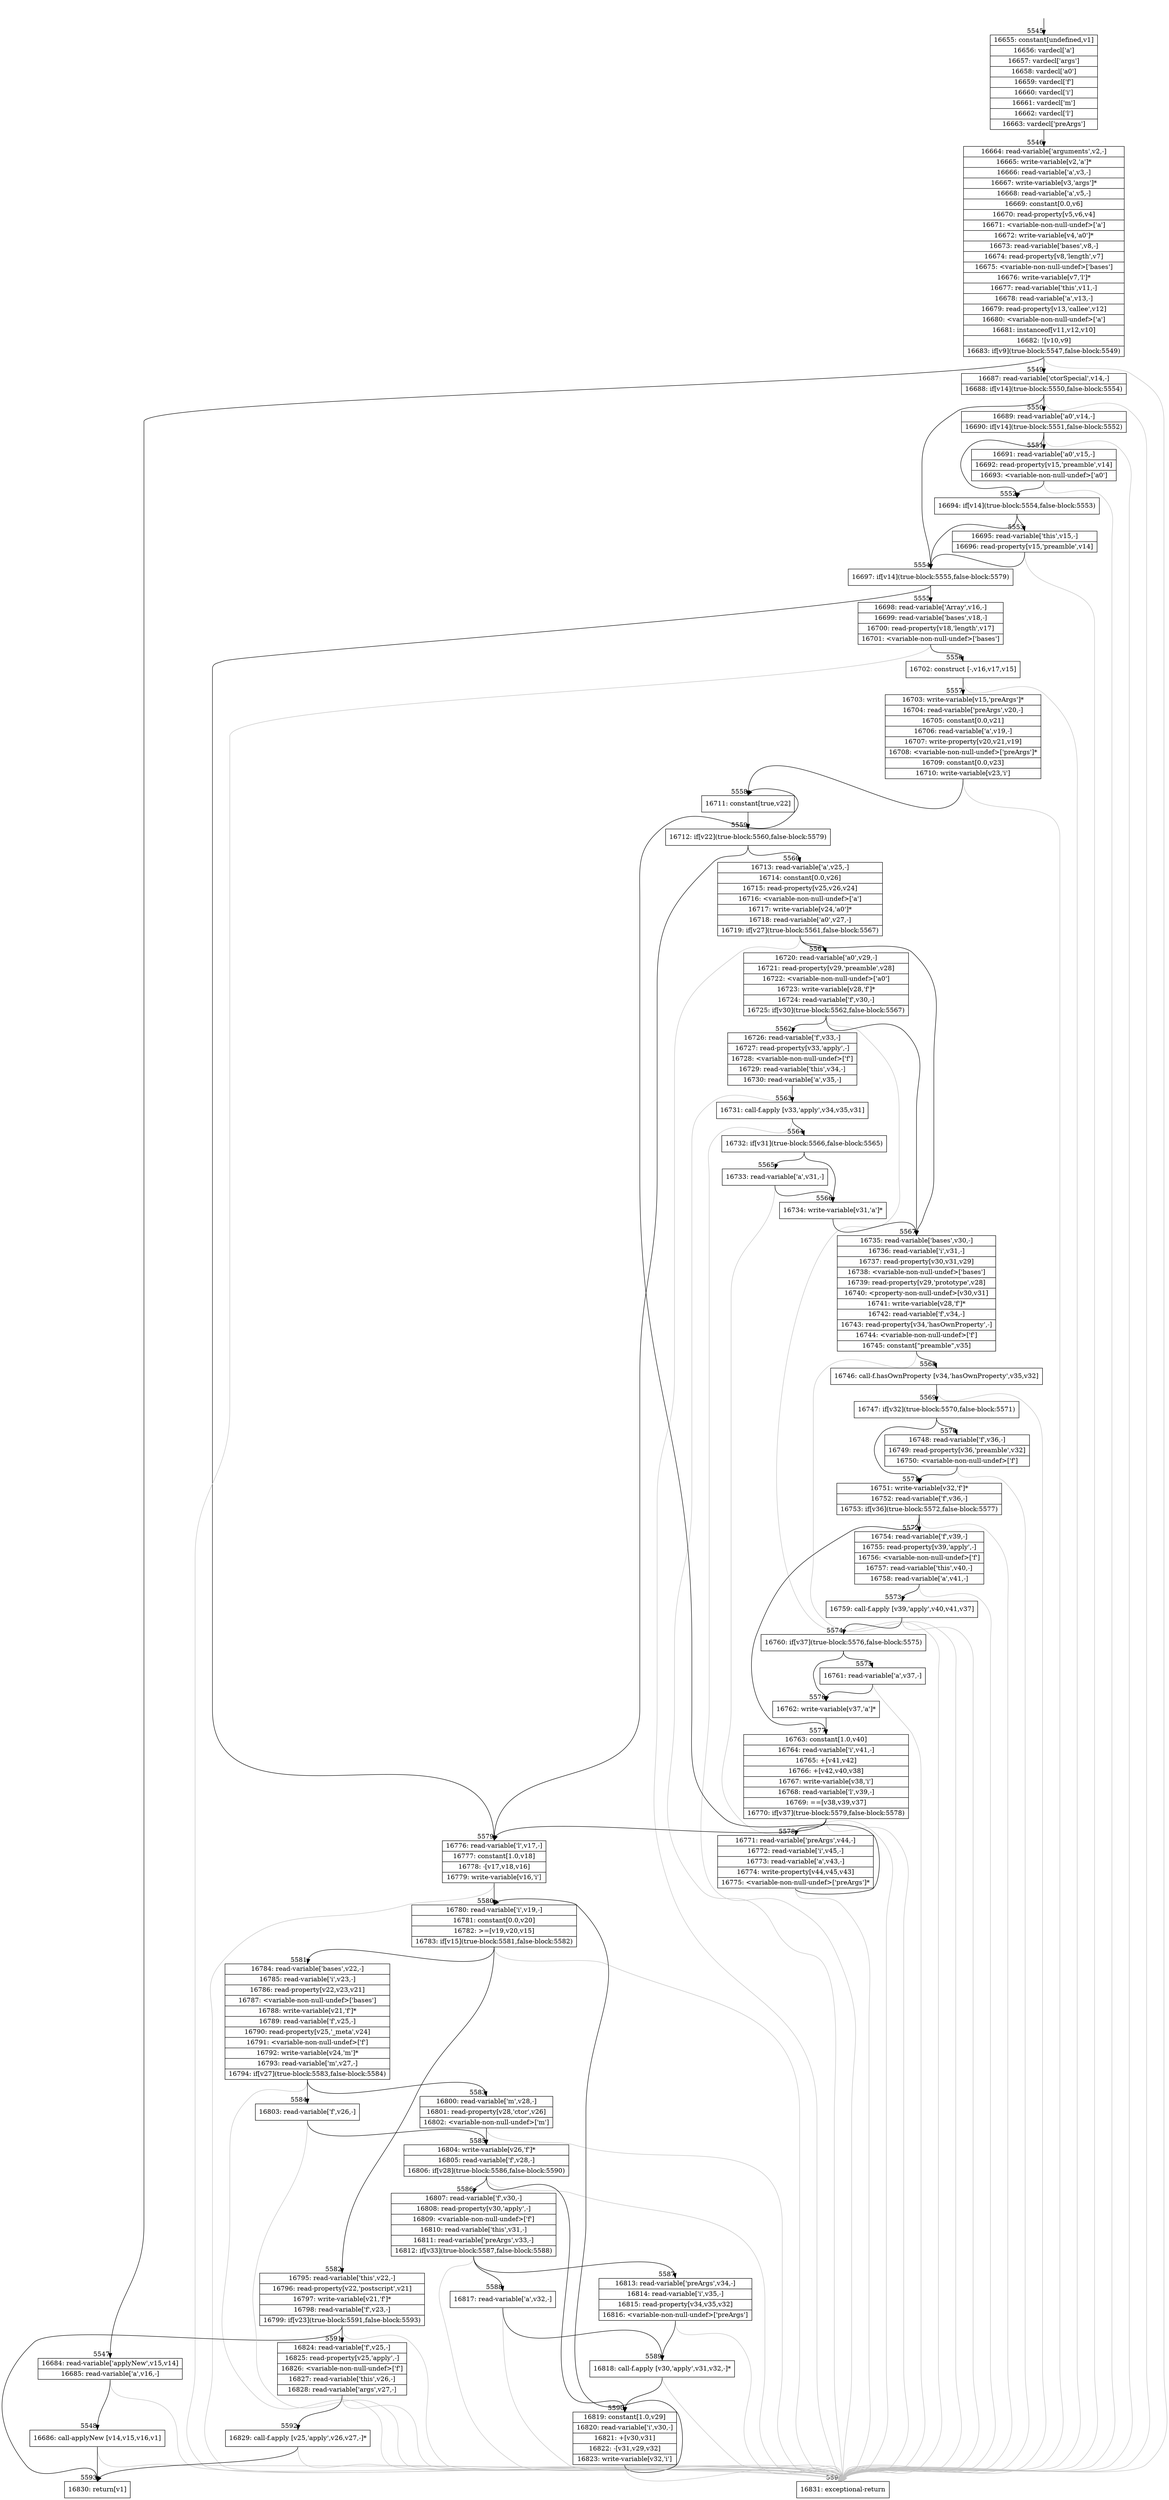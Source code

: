 digraph {
rankdir="TD"
BB_entry383[shape=none,label=""];
BB_entry383 -> BB5545 [tailport=s, headport=n, headlabel="    5545"]
BB5545 [shape=record label="{16655: constant[undefined,v1]|16656: vardecl['a']|16657: vardecl['args']|16658: vardecl['a0']|16659: vardecl['f']|16660: vardecl['i']|16661: vardecl['m']|16662: vardecl['l']|16663: vardecl['preArgs']}" ] 
BB5545 -> BB5546 [tailport=s, headport=n, headlabel="      5546"]
BB5546 [shape=record label="{16664: read-variable['arguments',v2,-]|16665: write-variable[v2,'a']*|16666: read-variable['a',v3,-]|16667: write-variable[v3,'args']*|16668: read-variable['a',v5,-]|16669: constant[0.0,v6]|16670: read-property[v5,v6,v4]|16671: \<variable-non-null-undef\>['a']|16672: write-variable[v4,'a0']*|16673: read-variable['bases',v8,-]|16674: read-property[v8,'length',v7]|16675: \<variable-non-null-undef\>['bases']|16676: write-variable[v7,'l']*|16677: read-variable['this',v11,-]|16678: read-variable['a',v13,-]|16679: read-property[v13,'callee',v12]|16680: \<variable-non-null-undef\>['a']|16681: instanceof[v11,v12,v10]|16682: ![v10,v9]|16683: if[v9](true-block:5547,false-block:5549)}" ] 
BB5546 -> BB5547 [tailport=s, headport=n, headlabel="      5547"]
BB5546 -> BB5549 [tailport=s, headport=n, headlabel="      5549"]
BB5546 -> BB5594 [tailport=s, headport=n, color=gray, headlabel="      5594"]
BB5547 [shape=record label="{16684: read-variable['applyNew',v15,v14]|16685: read-variable['a',v16,-]}" ] 
BB5547 -> BB5548 [tailport=s, headport=n, headlabel="      5548"]
BB5547 -> BB5594 [tailport=s, headport=n, color=gray]
BB5548 [shape=record label="{16686: call-applyNew [v14,v15,v16,v1]}" ] 
BB5548 -> BB5593 [tailport=s, headport=n, headlabel="      5593"]
BB5548 -> BB5594 [tailport=s, headport=n, color=gray]
BB5549 [shape=record label="{16687: read-variable['ctorSpecial',v14,-]|16688: if[v14](true-block:5550,false-block:5554)}" ] 
BB5549 -> BB5554 [tailport=s, headport=n, headlabel="      5554"]
BB5549 -> BB5550 [tailport=s, headport=n, headlabel="      5550"]
BB5549 -> BB5594 [tailport=s, headport=n, color=gray]
BB5550 [shape=record label="{16689: read-variable['a0',v14,-]|16690: if[v14](true-block:5551,false-block:5552)}" ] 
BB5550 -> BB5552 [tailport=s, headport=n, headlabel="      5552"]
BB5550 -> BB5551 [tailport=s, headport=n, headlabel="      5551"]
BB5550 -> BB5594 [tailport=s, headport=n, color=gray]
BB5551 [shape=record label="{16691: read-variable['a0',v15,-]|16692: read-property[v15,'preamble',v14]|16693: \<variable-non-null-undef\>['a0']}" ] 
BB5551 -> BB5552 [tailport=s, headport=n]
BB5551 -> BB5594 [tailport=s, headport=n, color=gray]
BB5552 [shape=record label="{16694: if[v14](true-block:5554,false-block:5553)}" ] 
BB5552 -> BB5554 [tailport=s, headport=n]
BB5552 -> BB5553 [tailport=s, headport=n, headlabel="      5553"]
BB5553 [shape=record label="{16695: read-variable['this',v15,-]|16696: read-property[v15,'preamble',v14]}" ] 
BB5553 -> BB5554 [tailport=s, headport=n]
BB5553 -> BB5594 [tailport=s, headport=n, color=gray]
BB5554 [shape=record label="{16697: if[v14](true-block:5555,false-block:5579)}" ] 
BB5554 -> BB5555 [tailport=s, headport=n, headlabel="      5555"]
BB5554 -> BB5579 [tailport=s, headport=n, headlabel="      5579"]
BB5555 [shape=record label="{16698: read-variable['Array',v16,-]|16699: read-variable['bases',v18,-]|16700: read-property[v18,'length',v17]|16701: \<variable-non-null-undef\>['bases']}" ] 
BB5555 -> BB5556 [tailport=s, headport=n, headlabel="      5556"]
BB5555 -> BB5594 [tailport=s, headport=n, color=gray]
BB5556 [shape=record label="{16702: construct [-,v16,v17,v15]}" ] 
BB5556 -> BB5557 [tailport=s, headport=n, headlabel="      5557"]
BB5556 -> BB5594 [tailport=s, headport=n, color=gray]
BB5557 [shape=record label="{16703: write-variable[v15,'preArgs']*|16704: read-variable['preArgs',v20,-]|16705: constant[0.0,v21]|16706: read-variable['a',v19,-]|16707: write-property[v20,v21,v19]|16708: \<variable-non-null-undef\>['preArgs']*|16709: constant[0.0,v23]|16710: write-variable[v23,'i']}" ] 
BB5557 -> BB5558 [tailport=s, headport=n, headlabel="      5558"]
BB5557 -> BB5594 [tailport=s, headport=n, color=gray]
BB5558 [shape=record label="{16711: constant[true,v22]}" ] 
BB5558 -> BB5559 [tailport=s, headport=n, headlabel="      5559"]
BB5559 [shape=record label="{16712: if[v22](true-block:5560,false-block:5579)}" ] 
BB5559 -> BB5560 [tailport=s, headport=n, headlabel="      5560"]
BB5559 -> BB5579 [tailport=s, headport=n]
BB5560 [shape=record label="{16713: read-variable['a',v25,-]|16714: constant[0.0,v26]|16715: read-property[v25,v26,v24]|16716: \<variable-non-null-undef\>['a']|16717: write-variable[v24,'a0']*|16718: read-variable['a0',v27,-]|16719: if[v27](true-block:5561,false-block:5567)}" ] 
BB5560 -> BB5561 [tailport=s, headport=n, headlabel="      5561"]
BB5560 -> BB5567 [tailport=s, headport=n, headlabel="      5567"]
BB5560 -> BB5594 [tailport=s, headport=n, color=gray]
BB5561 [shape=record label="{16720: read-variable['a0',v29,-]|16721: read-property[v29,'preamble',v28]|16722: \<variable-non-null-undef\>['a0']|16723: write-variable[v28,'f']*|16724: read-variable['f',v30,-]|16725: if[v30](true-block:5562,false-block:5567)}" ] 
BB5561 -> BB5562 [tailport=s, headport=n, headlabel="      5562"]
BB5561 -> BB5567 [tailport=s, headport=n]
BB5561 -> BB5594 [tailport=s, headport=n, color=gray]
BB5562 [shape=record label="{16726: read-variable['f',v33,-]|16727: read-property[v33,'apply',-]|16728: \<variable-non-null-undef\>['f']|16729: read-variable['this',v34,-]|16730: read-variable['a',v35,-]}" ] 
BB5562 -> BB5563 [tailport=s, headport=n, headlabel="      5563"]
BB5562 -> BB5594 [tailport=s, headport=n, color=gray]
BB5563 [shape=record label="{16731: call-f.apply [v33,'apply',v34,v35,v31]}" ] 
BB5563 -> BB5564 [tailport=s, headport=n, headlabel="      5564"]
BB5563 -> BB5594 [tailport=s, headport=n, color=gray]
BB5564 [shape=record label="{16732: if[v31](true-block:5566,false-block:5565)}" ] 
BB5564 -> BB5566 [tailport=s, headport=n, headlabel="      5566"]
BB5564 -> BB5565 [tailport=s, headport=n, headlabel="      5565"]
BB5565 [shape=record label="{16733: read-variable['a',v31,-]}" ] 
BB5565 -> BB5566 [tailport=s, headport=n]
BB5565 -> BB5594 [tailport=s, headport=n, color=gray]
BB5566 [shape=record label="{16734: write-variable[v31,'a']*}" ] 
BB5566 -> BB5567 [tailport=s, headport=n]
BB5567 [shape=record label="{16735: read-variable['bases',v30,-]|16736: read-variable['i',v31,-]|16737: read-property[v30,v31,v29]|16738: \<variable-non-null-undef\>['bases']|16739: read-property[v29,'prototype',v28]|16740: \<property-non-null-undef\>[v30,v31]|16741: write-variable[v28,'f']*|16742: read-variable['f',v34,-]|16743: read-property[v34,'hasOwnProperty',-]|16744: \<variable-non-null-undef\>['f']|16745: constant[\"preamble\",v35]}" ] 
BB5567 -> BB5568 [tailport=s, headport=n, headlabel="      5568"]
BB5567 -> BB5594 [tailport=s, headport=n, color=gray]
BB5568 [shape=record label="{16746: call-f.hasOwnProperty [v34,'hasOwnProperty',v35,v32]}" ] 
BB5568 -> BB5569 [tailport=s, headport=n, headlabel="      5569"]
BB5568 -> BB5594 [tailport=s, headport=n, color=gray]
BB5569 [shape=record label="{16747: if[v32](true-block:5570,false-block:5571)}" ] 
BB5569 -> BB5571 [tailport=s, headport=n, headlabel="      5571"]
BB5569 -> BB5570 [tailport=s, headport=n, headlabel="      5570"]
BB5570 [shape=record label="{16748: read-variable['f',v36,-]|16749: read-property[v36,'preamble',v32]|16750: \<variable-non-null-undef\>['f']}" ] 
BB5570 -> BB5571 [tailport=s, headport=n]
BB5570 -> BB5594 [tailport=s, headport=n, color=gray]
BB5571 [shape=record label="{16751: write-variable[v32,'f']*|16752: read-variable['f',v36,-]|16753: if[v36](true-block:5572,false-block:5577)}" ] 
BB5571 -> BB5572 [tailport=s, headport=n, headlabel="      5572"]
BB5571 -> BB5577 [tailport=s, headport=n, headlabel="      5577"]
BB5571 -> BB5594 [tailport=s, headport=n, color=gray]
BB5572 [shape=record label="{16754: read-variable['f',v39,-]|16755: read-property[v39,'apply',-]|16756: \<variable-non-null-undef\>['f']|16757: read-variable['this',v40,-]|16758: read-variable['a',v41,-]}" ] 
BB5572 -> BB5573 [tailport=s, headport=n, headlabel="      5573"]
BB5572 -> BB5594 [tailport=s, headport=n, color=gray]
BB5573 [shape=record label="{16759: call-f.apply [v39,'apply',v40,v41,v37]}" ] 
BB5573 -> BB5574 [tailport=s, headport=n, headlabel="      5574"]
BB5573 -> BB5594 [tailport=s, headport=n, color=gray]
BB5574 [shape=record label="{16760: if[v37](true-block:5576,false-block:5575)}" ] 
BB5574 -> BB5576 [tailport=s, headport=n, headlabel="      5576"]
BB5574 -> BB5575 [tailport=s, headport=n, headlabel="      5575"]
BB5575 [shape=record label="{16761: read-variable['a',v37,-]}" ] 
BB5575 -> BB5576 [tailport=s, headport=n]
BB5575 -> BB5594 [tailport=s, headport=n, color=gray]
BB5576 [shape=record label="{16762: write-variable[v37,'a']*}" ] 
BB5576 -> BB5577 [tailport=s, headport=n]
BB5577 [shape=record label="{16763: constant[1.0,v40]|16764: read-variable['i',v41,-]|16765: +[v41,v42]|16766: +[v42,v40,v38]|16767: write-variable[v38,'i']|16768: read-variable['l',v39,-]|16769: ==[v38,v39,v37]|16770: if[v37](true-block:5579,false-block:5578)}" ] 
BB5577 -> BB5579 [tailport=s, headport=n]
BB5577 -> BB5578 [tailport=s, headport=n, headlabel="      5578"]
BB5577 -> BB5594 [tailport=s, headport=n, color=gray]
BB5578 [shape=record label="{16771: read-variable['preArgs',v44,-]|16772: read-variable['i',v45,-]|16773: read-variable['a',v43,-]|16774: write-property[v44,v45,v43]|16775: \<variable-non-null-undef\>['preArgs']*}" ] 
BB5578 -> BB5558 [tailport=s, headport=n]
BB5578 -> BB5594 [tailport=s, headport=n, color=gray]
BB5579 [shape=record label="{16776: read-variable['l',v17,-]|16777: constant[1.0,v18]|16778: -[v17,v18,v16]|16779: write-variable[v16,'i']}" ] 
BB5579 -> BB5580 [tailport=s, headport=n, headlabel="      5580"]
BB5579 -> BB5594 [tailport=s, headport=n, color=gray]
BB5580 [shape=record label="{16780: read-variable['i',v19,-]|16781: constant[0.0,v20]|16782: \>=[v19,v20,v15]|16783: if[v15](true-block:5581,false-block:5582)}" ] 
BB5580 -> BB5581 [tailport=s, headport=n, headlabel="      5581"]
BB5580 -> BB5582 [tailport=s, headport=n, headlabel="      5582"]
BB5580 -> BB5594 [tailport=s, headport=n, color=gray]
BB5581 [shape=record label="{16784: read-variable['bases',v22,-]|16785: read-variable['i',v23,-]|16786: read-property[v22,v23,v21]|16787: \<variable-non-null-undef\>['bases']|16788: write-variable[v21,'f']*|16789: read-variable['f',v25,-]|16790: read-property[v25,'_meta',v24]|16791: \<variable-non-null-undef\>['f']|16792: write-variable[v24,'m']*|16793: read-variable['m',v27,-]|16794: if[v27](true-block:5583,false-block:5584)}" ] 
BB5581 -> BB5583 [tailport=s, headport=n, headlabel="      5583"]
BB5581 -> BB5584 [tailport=s, headport=n, headlabel="      5584"]
BB5581 -> BB5594 [tailport=s, headport=n, color=gray]
BB5582 [shape=record label="{16795: read-variable['this',v22,-]|16796: read-property[v22,'postscript',v21]|16797: write-variable[v21,'f']*|16798: read-variable['f',v23,-]|16799: if[v23](true-block:5591,false-block:5593)}" ] 
BB5582 -> BB5591 [tailport=s, headport=n, headlabel="      5591"]
BB5582 -> BB5593 [tailport=s, headport=n]
BB5582 -> BB5594 [tailport=s, headport=n, color=gray]
BB5583 [shape=record label="{16800: read-variable['m',v28,-]|16801: read-property[v28,'ctor',v26]|16802: \<variable-non-null-undef\>['m']}" ] 
BB5583 -> BB5585 [tailport=s, headport=n, headlabel="      5585"]
BB5583 -> BB5594 [tailport=s, headport=n, color=gray]
BB5584 [shape=record label="{16803: read-variable['f',v26,-]}" ] 
BB5584 -> BB5585 [tailport=s, headport=n]
BB5584 -> BB5594 [tailport=s, headport=n, color=gray]
BB5585 [shape=record label="{16804: write-variable[v26,'f']*|16805: read-variable['f',v28,-]|16806: if[v28](true-block:5586,false-block:5590)}" ] 
BB5585 -> BB5586 [tailport=s, headport=n, headlabel="      5586"]
BB5585 -> BB5590 [tailport=s, headport=n, headlabel="      5590"]
BB5585 -> BB5594 [tailport=s, headport=n, color=gray]
BB5586 [shape=record label="{16807: read-variable['f',v30,-]|16808: read-property[v30,'apply',-]|16809: \<variable-non-null-undef\>['f']|16810: read-variable['this',v31,-]|16811: read-variable['preArgs',v33,-]|16812: if[v33](true-block:5587,false-block:5588)}" ] 
BB5586 -> BB5587 [tailport=s, headport=n, headlabel="      5587"]
BB5586 -> BB5588 [tailport=s, headport=n, headlabel="      5588"]
BB5586 -> BB5594 [tailport=s, headport=n, color=gray]
BB5587 [shape=record label="{16813: read-variable['preArgs',v34,-]|16814: read-variable['i',v35,-]|16815: read-property[v34,v35,v32]|16816: \<variable-non-null-undef\>['preArgs']}" ] 
BB5587 -> BB5589 [tailport=s, headport=n, headlabel="      5589"]
BB5587 -> BB5594 [tailport=s, headport=n, color=gray]
BB5588 [shape=record label="{16817: read-variable['a',v32,-]}" ] 
BB5588 -> BB5589 [tailport=s, headport=n]
BB5588 -> BB5594 [tailport=s, headport=n, color=gray]
BB5589 [shape=record label="{16818: call-f.apply [v30,'apply',v31,v32,-]*}" ] 
BB5589 -> BB5590 [tailport=s, headport=n]
BB5589 -> BB5594 [tailport=s, headport=n, color=gray]
BB5590 [shape=record label="{16819: constant[1.0,v29]|16820: read-variable['i',v30,-]|16821: +[v30,v31]|16822: -[v31,v29,v32]|16823: write-variable[v32,'i']}" ] 
BB5590 -> BB5580 [tailport=s, headport=n]
BB5590 -> BB5594 [tailport=s, headport=n, color=gray]
BB5591 [shape=record label="{16824: read-variable['f',v25,-]|16825: read-property[v25,'apply',-]|16826: \<variable-non-null-undef\>['f']|16827: read-variable['this',v26,-]|16828: read-variable['args',v27,-]}" ] 
BB5591 -> BB5592 [tailport=s, headport=n, headlabel="      5592"]
BB5591 -> BB5594 [tailport=s, headport=n, color=gray]
BB5592 [shape=record label="{16829: call-f.apply [v25,'apply',v26,v27,-]*}" ] 
BB5592 -> BB5593 [tailport=s, headport=n]
BB5592 -> BB5594 [tailport=s, headport=n, color=gray]
BB5593 [shape=record label="{16830: return[v1]}" ] 
BB5594 [shape=record label="{16831: exceptional-return}" ] 
//#$~ 7584
}
